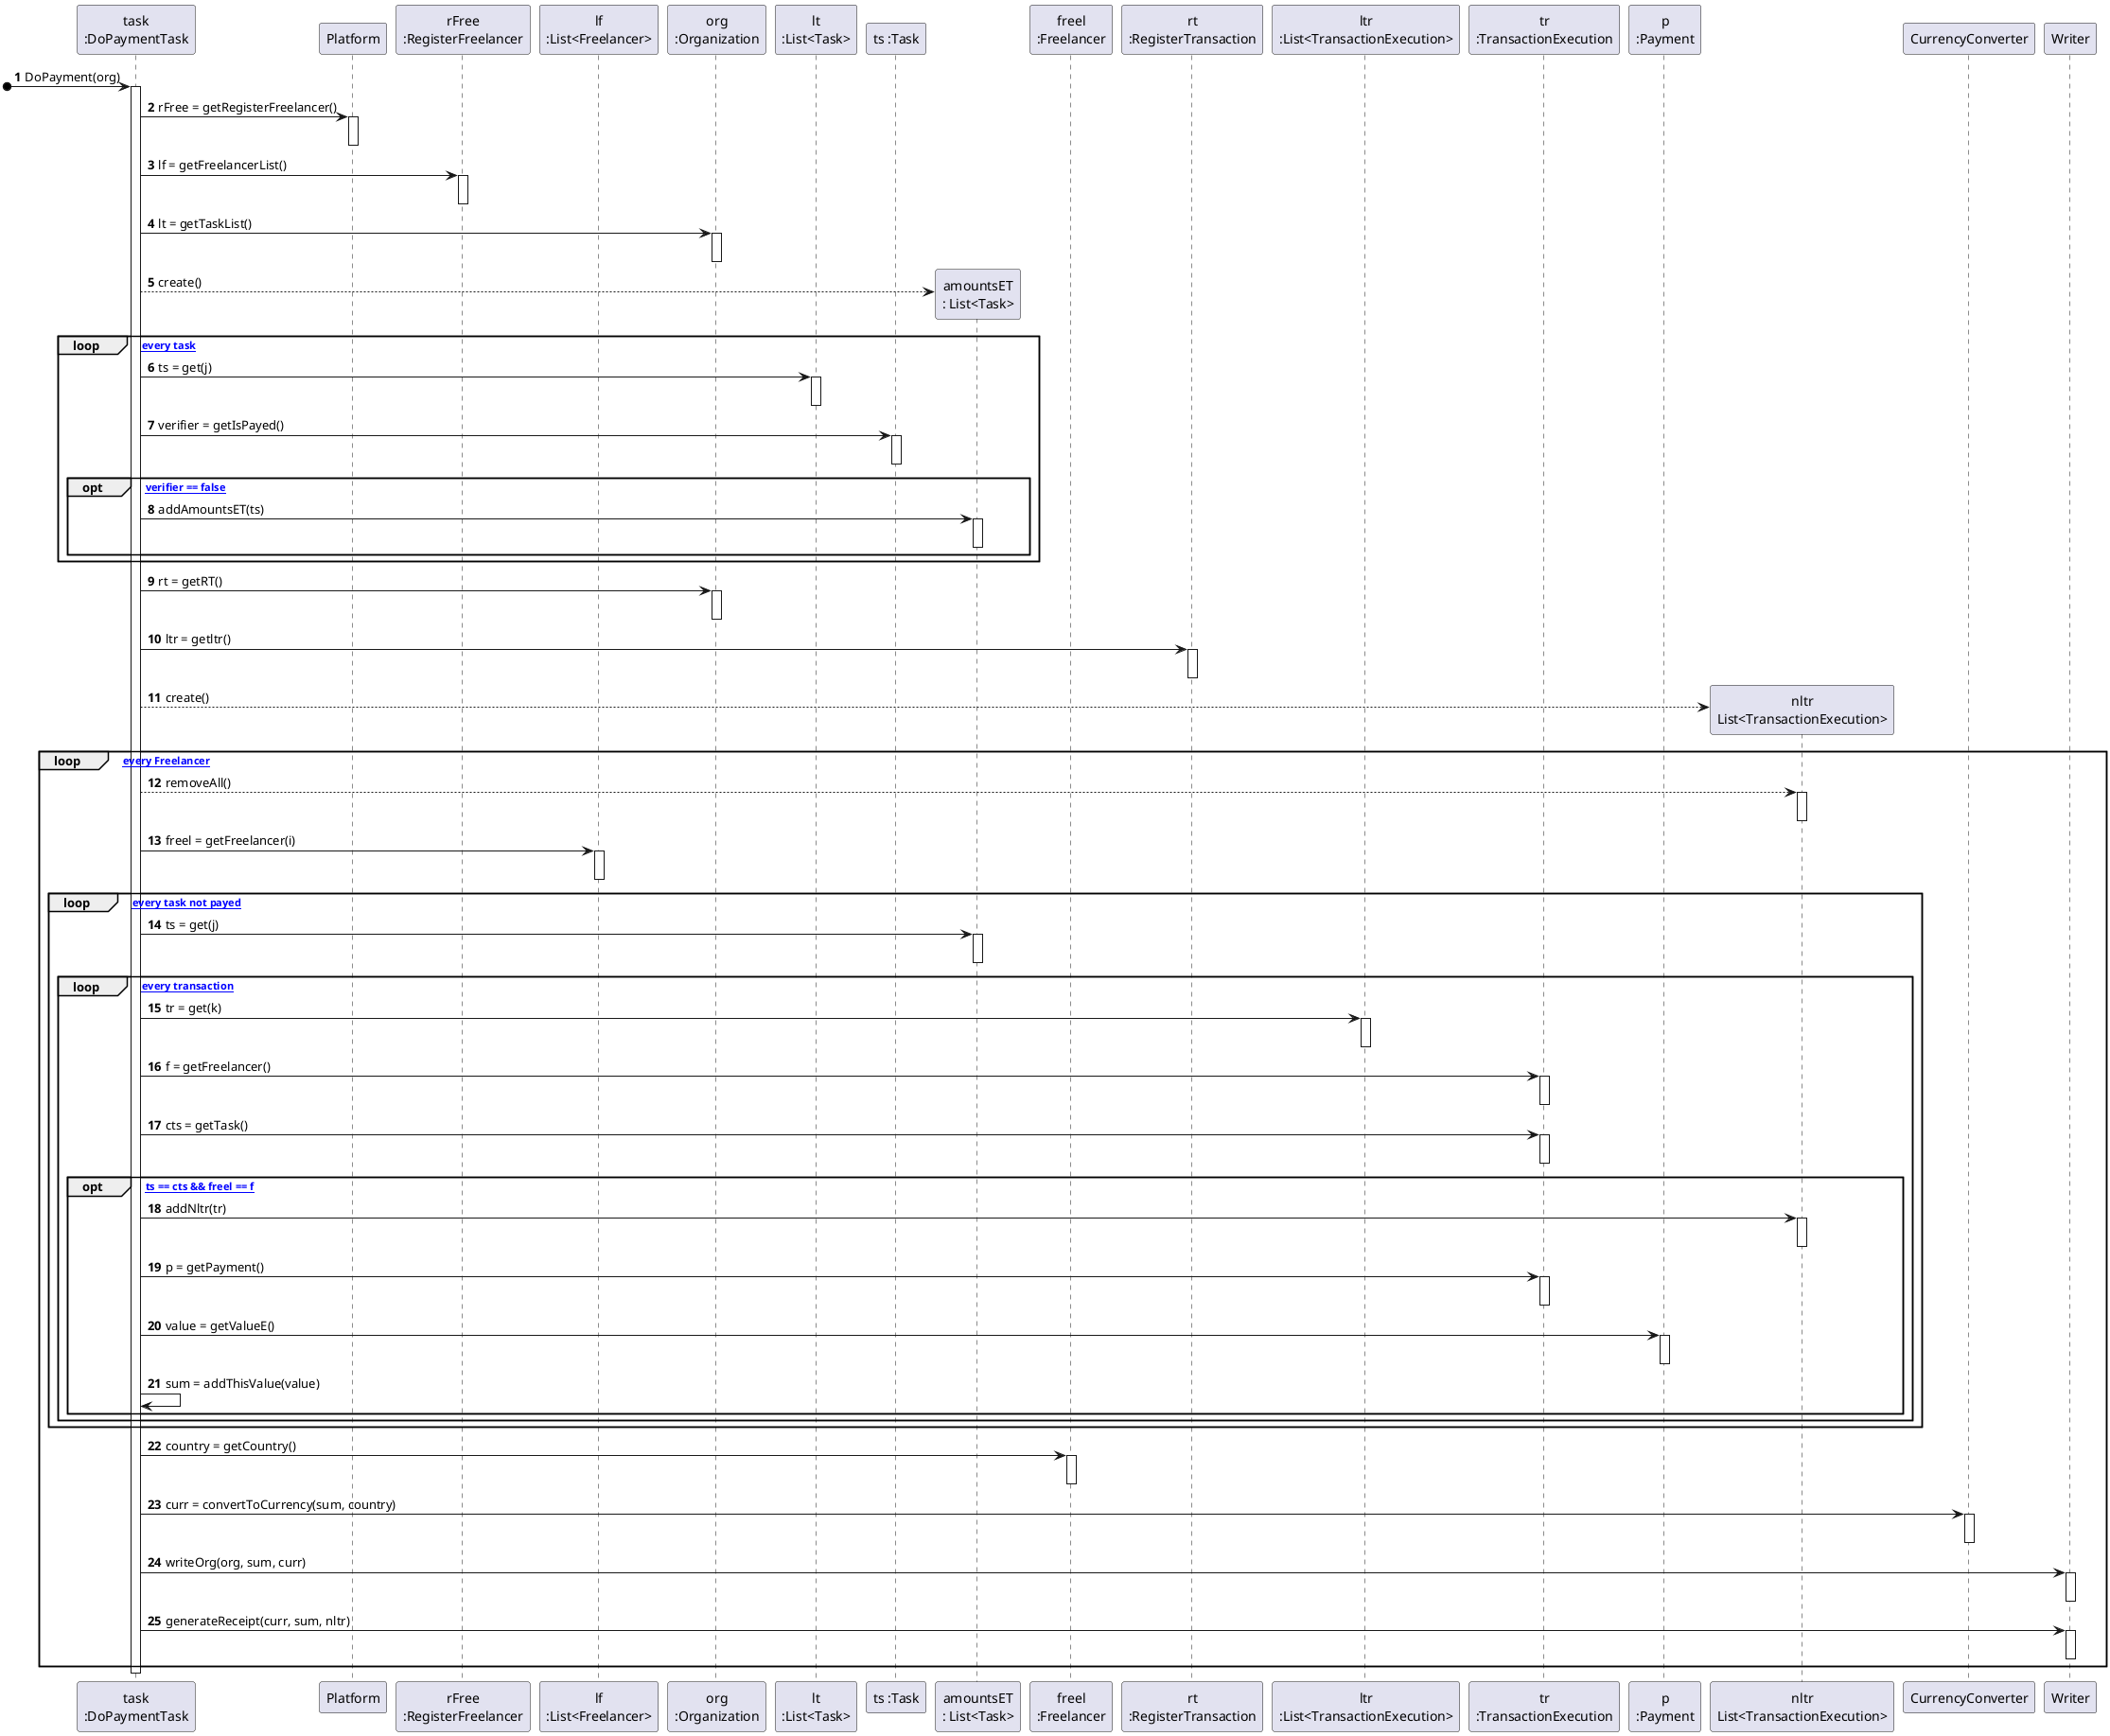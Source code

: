 @startuml
autonumber

participant "task\n:DoPaymentTask" as TASK
participant "Platform" as P
participant "rFree\n:RegisterFreelancer" as RF
participant "lf\n:List<Freelancer>" as LF
participant "org\n:Organization" as O
participant "lt\n:List<Task>" as LT

participant "ts :Task" as T
participant "amountsET\n: List<Task>" as LTS
participant "freel\n:Freelancer" as F

participant "rt\n:RegisterTransaction" as RT
participant "ltr\n:List<TransactionExecution>" as LTR
participant "tr\n:TransactionExecution" as TR
participant "p\n:Payment" as PA
participant "nltr\nList<TransactionExecution>" as NLTR
participant "CurrencyConverter" as CC
participant "Writer" as W

[o-> TASK : DoPayment(org)
activate TASK


TASK -> P : rFree = getRegisterFreelancer()
activate P
deactivate P
TASK -> RF : lf = getFreelancerList()
activate RF
deactivate RF

TASK -> O : lt = getTaskList()
activate O
deactivate O

TASK --> LTS** : create()






loop [for every task]

TASK -> LT : ts = get(j)
activate LT
deactivate LT



TASK -> T : verifier = getIsPayed()
activate T
deactivate T

opt [if verifier == false]



TASK -> LTS : addAmountsET(ts)
activate LTS
deactivate LTS

end opt
end loop


TASK -> O : rt = getRT()
activate O
deactivate O

TASK -> RT : ltr = getltr()
activate RT
deactivate RT

TASK --> NLTR** : create()


loop [for every Freelancer]

TASK --> NLTR : removeAll()
activate NLTR
deactivate NLTR

TASK -> LF : freel = getFreelancer(i)
activate LF
deactivate LF

loop [for every task not payed]
TASK -> LTS : ts = get(j)
activate LTS
deactivate LTS
loop [for every transaction]

TASK -> LTR : tr = get(k)
activate LTR
deactivate LTR

TASK -> TR : f = getFreelancer()
activate TR
deactivate TR

TASK -> TR : cts = getTask()
activate TR
deactivate TR


opt [if ts == cts && freel == f]
TASK -> NLTR : addNltr(tr)
activate NLTR
deactivate NLTR


TASK -> TR : p = getPayment()
activate TR
deactivate TR

TASK -> PA : value = getValueE()
activate PA
deactivate PA

TASK -> TASK : sum = addThisValue(value)


end opt
end loop
end loop

TASK -> F : country = getCountry()
activate F
deactivate F

TASK -> CC : curr = convertToCurrency(sum, country)
activate CC
deactivate CC





TASK -> W : writeOrg(org, sum, curr)
activate W
deactivate W

TASK -> W : generateReceipt(curr, sum, nltr)
activate W
deactivate W



end loop
deactivate TASK
@enduml